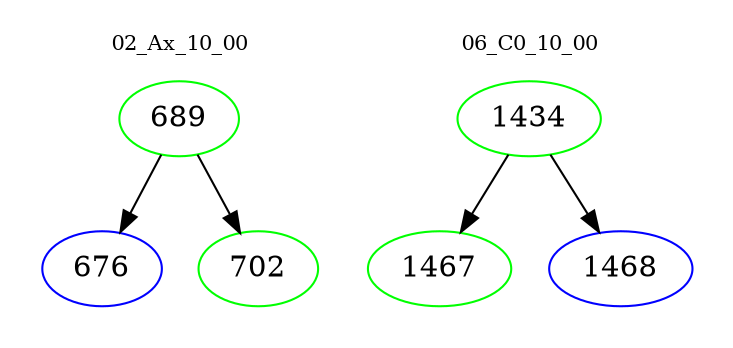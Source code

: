 digraph{
subgraph cluster_0 {
color = white
label = "02_Ax_10_00";
fontsize=10;
T0_689 [label="689", color="green"]
T0_689 -> T0_676 [color="black"]
T0_676 [label="676", color="blue"]
T0_689 -> T0_702 [color="black"]
T0_702 [label="702", color="green"]
}
subgraph cluster_1 {
color = white
label = "06_C0_10_00";
fontsize=10;
T1_1434 [label="1434", color="green"]
T1_1434 -> T1_1467 [color="black"]
T1_1467 [label="1467", color="green"]
T1_1434 -> T1_1468 [color="black"]
T1_1468 [label="1468", color="blue"]
}
}
